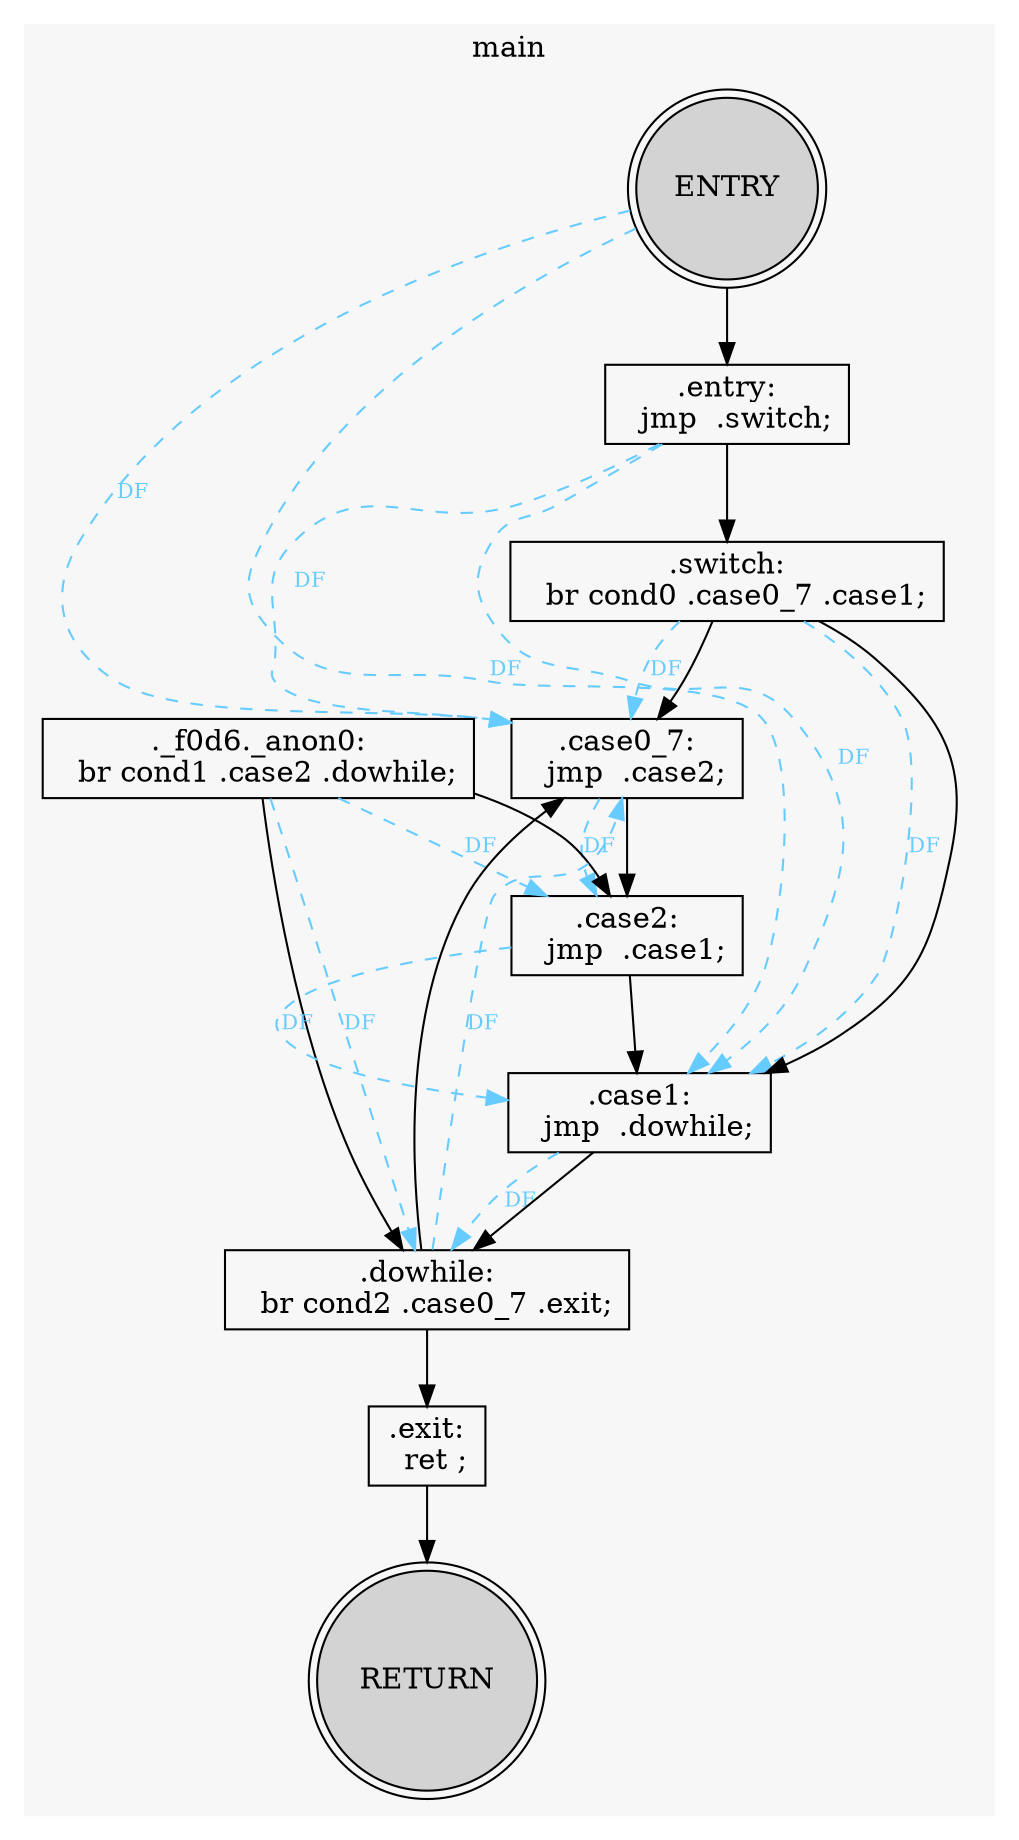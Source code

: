 // Control Flow Graph
digraph CFG {
	subgraph cluster_main {
		label=main
		color="#f7f7f7"
		style=filled
		rankdir=TB
		FUNC_main_NODE_ENTRY [label=ENTRY fillcolor=lightgray shape=doublecircle style=filled]
		FUNC_main_NODE_ENTRY -> FUNC_main_NODE_case0_7 [label=DF color="#66ccff" constraint=false fontcolor="#66ccff" fontsize=10 style=dashed]
		FUNC_main_NODE_ENTRY -> FUNC_main_NODE_case1 [label=DF color="#66ccff" constraint=false fontcolor="#66ccff" fontsize=10 style=dashed]
		FUNC_main_NODE_ENTRY -> FUNC_main_NODE_entry
		FUNC_main_NODE_entry [label=".entry:
  jmp  .switch;" shape=box]
		FUNC_main_NODE_entry -> FUNC_main_NODE_case0_7 [label=DF color="#66ccff" constraint=false fontcolor="#66ccff" fontsize=10 style=dashed]
		FUNC_main_NODE_entry -> FUNC_main_NODE_case1 [label=DF color="#66ccff" constraint=false fontcolor="#66ccff" fontsize=10 style=dashed]
		FUNC_main_NODE_entry -> FUNC_main_NODE_switch
		FUNC_main_NODE_switch [label=".switch:
  br cond0 .case0_7 .case1;" shape=box]
		FUNC_main_NODE_switch -> FUNC_main_NODE_case0_7 [label=DF color="#66ccff" constraint=false fontcolor="#66ccff" fontsize=10 style=dashed]
		FUNC_main_NODE_switch -> FUNC_main_NODE_case1 [label=DF color="#66ccff" constraint=false fontcolor="#66ccff" fontsize=10 style=dashed]
		FUNC_main_NODE_switch -> FUNC_main_NODE_case0_7
		FUNC_main_NODE_switch -> FUNC_main_NODE_case1
		"FUNC_main_NODE__f0d6._anon0" [label="._f0d6._anon0:
  br cond1 .case2 .dowhile;" shape=box]
		"FUNC_main_NODE__f0d6._anon0" -> FUNC_main_NODE_case2 [label=DF color="#66ccff" constraint=false fontcolor="#66ccff" fontsize=10 style=dashed]
		"FUNC_main_NODE__f0d6._anon0" -> FUNC_main_NODE_dowhile [label=DF color="#66ccff" constraint=false fontcolor="#66ccff" fontsize=10 style=dashed]
		"FUNC_main_NODE__f0d6._anon0" -> FUNC_main_NODE_case2
		"FUNC_main_NODE__f0d6._anon0" -> FUNC_main_NODE_dowhile
		FUNC_main_NODE_case0_7 [label=".case0_7:
  jmp  .case2;" shape=box]
		FUNC_main_NODE_case0_7 -> FUNC_main_NODE_case2 [label=DF color="#66ccff" constraint=false fontcolor="#66ccff" fontsize=10 style=dashed]
		FUNC_main_NODE_case0_7 -> FUNC_main_NODE_case2
		FUNC_main_NODE_case2 [label=".case2:
  jmp  .case1;" shape=box]
		FUNC_main_NODE_case2 -> FUNC_main_NODE_case1 [label=DF color="#66ccff" constraint=false fontcolor="#66ccff" fontsize=10 style=dashed]
		FUNC_main_NODE_case2 -> FUNC_main_NODE_case1
		FUNC_main_NODE_case1 [label=".case1:
  jmp  .dowhile;" shape=box]
		FUNC_main_NODE_case1 -> FUNC_main_NODE_dowhile [label=DF color="#66ccff" constraint=false fontcolor="#66ccff" fontsize=10 style=dashed]
		FUNC_main_NODE_case1 -> FUNC_main_NODE_dowhile
		FUNC_main_NODE_dowhile [label=".dowhile:
  br cond2 .case0_7 .exit;" shape=box]
		FUNC_main_NODE_dowhile -> FUNC_main_NODE_case0_7 [label=DF color="#66ccff" constraint=false fontcolor="#66ccff" fontsize=10 style=dashed]
		FUNC_main_NODE_dowhile -> FUNC_main_NODE_exit
		FUNC_main_NODE_dowhile -> FUNC_main_NODE_case0_7
		FUNC_main_NODE_exit [label=".exit:
  ret ;" shape=box]
		FUNC_main_NODE_exit -> FUNC_main_NODE_RETURN
		FUNC_main_NODE_RETURN [label=RETURN fillcolor=lightgray shape=doublecircle style=filled]
	}
}
